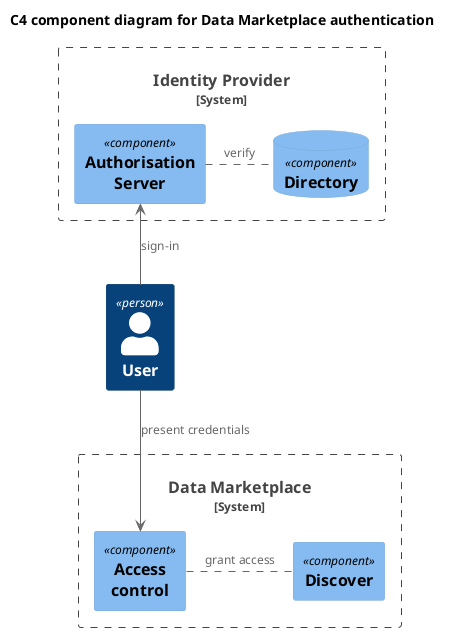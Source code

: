 @startuml dm-c4-component-auth 
!include <C4/C4_Component>

title C4 component diagram for Data Marketplace authentication
  
Person(user, "User", "")

System_Boundary(idp, "Identity Provider") {
  ComponentDb(ldap,"Directory","") 
  Component(auth, "Authorisation\nServer")
}

System_Boundary(dm, "Data Marketplace") {
  Component(discover, "Discover")
  Component(ac, "Access\ncontrol")
}

user -up-> auth : sign-in
auth . ldap : verify

user --> ac : present credentials
ac . discover : grant access

@enduml